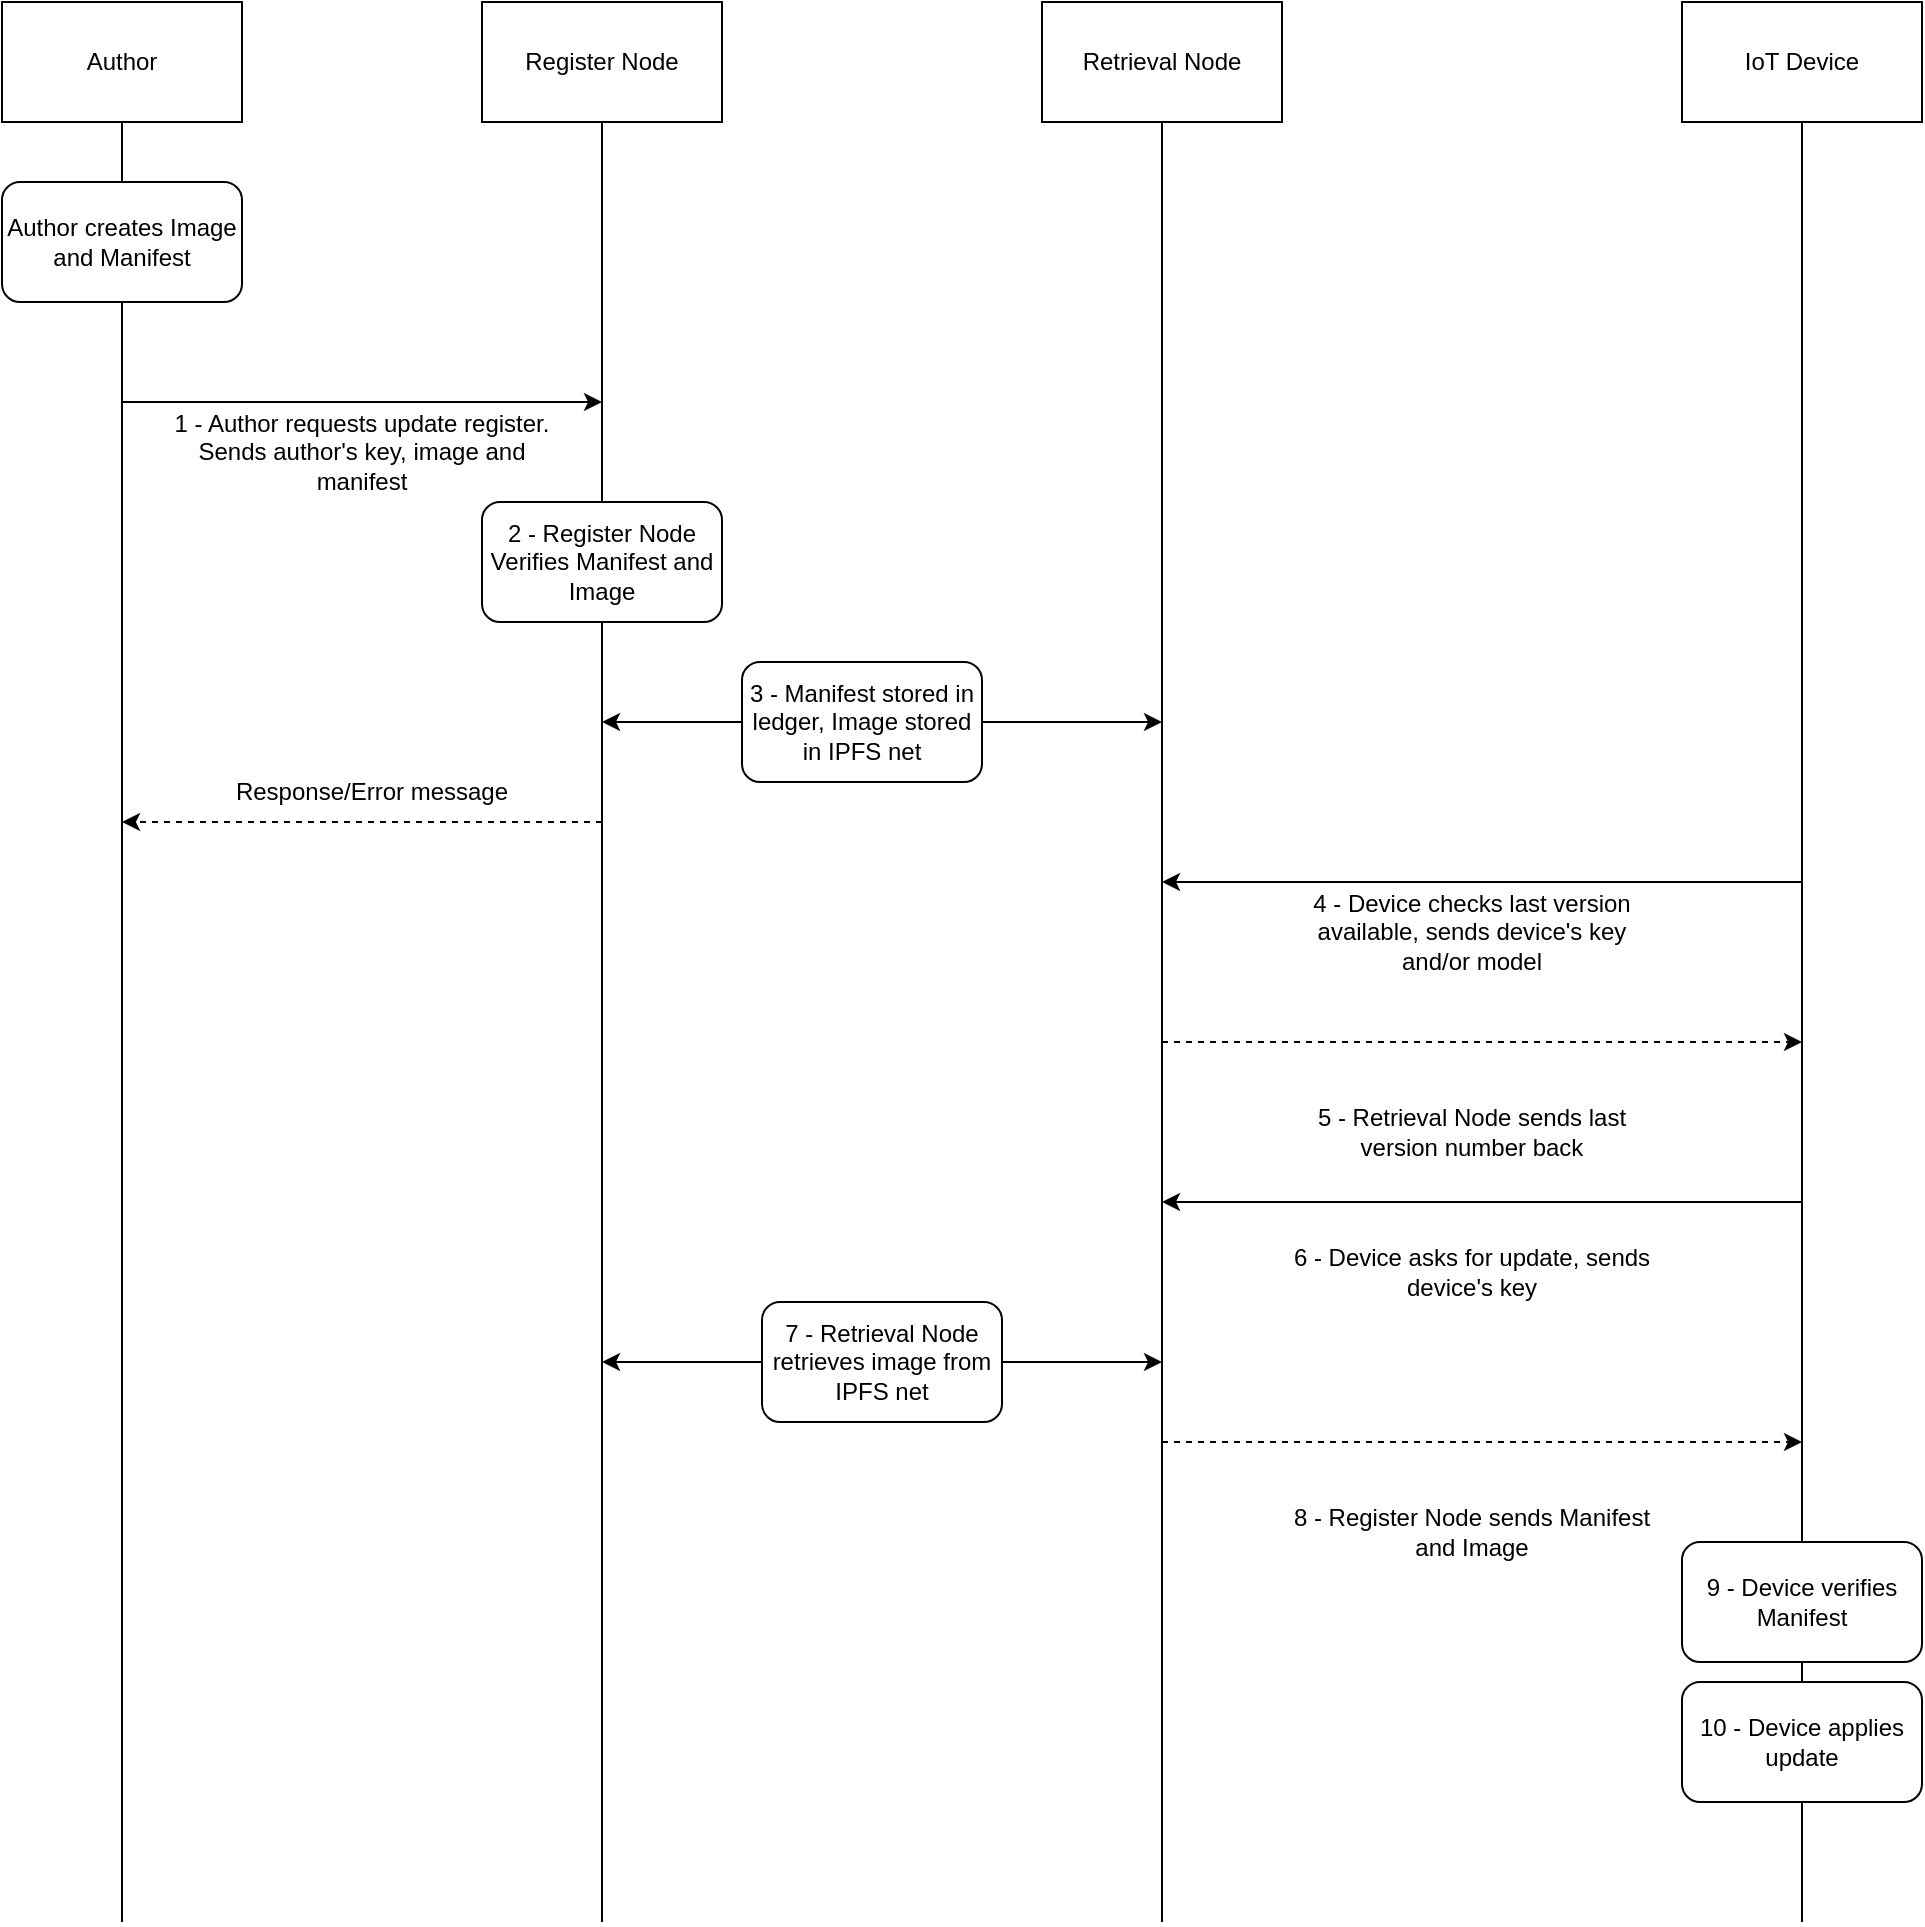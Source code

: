 <mxfile version="20.8.3" type="device"><diagram id="C5RBs43oDa-KdzZeNtuy" name="Page-1"><mxGraphModel dx="794" dy="683" grid="1" gridSize="10" guides="1" tooltips="1" connect="1" arrows="1" fold="1" page="1" pageScale="1" pageWidth="827" pageHeight="1169" math="0" shadow="0"><root><mxCell id="WIyWlLk6GJQsqaUBKTNV-0"/><mxCell id="WIyWlLk6GJQsqaUBKTNV-1" parent="WIyWlLk6GJQsqaUBKTNV-0"/><mxCell id="z9uFtz1fpAUViZIbOsaM-0" value="Author" style="rounded=0;whiteSpace=wrap;html=1;" parent="WIyWlLk6GJQsqaUBKTNV-1" vertex="1"><mxGeometry x="100" y="80" width="120" height="60" as="geometry"/></mxCell><mxCell id="z9uFtz1fpAUViZIbOsaM-1" value="Register Node" style="rounded=0;whiteSpace=wrap;html=1;" parent="WIyWlLk6GJQsqaUBKTNV-1" vertex="1"><mxGeometry x="340" y="80" width="120" height="60" as="geometry"/></mxCell><mxCell id="z9uFtz1fpAUViZIbOsaM-2" value="" style="endArrow=none;html=1;rounded=0;entryX=0.5;entryY=1;entryDx=0;entryDy=0;" parent="WIyWlLk6GJQsqaUBKTNV-1" target="z9uFtz1fpAUViZIbOsaM-0" edge="1"><mxGeometry width="50" height="50" relative="1" as="geometry"><mxPoint x="160" y="1040" as="sourcePoint"/><mxPoint x="430" y="350" as="targetPoint"/></mxGeometry></mxCell><mxCell id="z9uFtz1fpAUViZIbOsaM-3" value="" style="endArrow=none;html=1;rounded=0;entryX=0.5;entryY=1;entryDx=0;entryDy=0;" parent="WIyWlLk6GJQsqaUBKTNV-1" target="z9uFtz1fpAUViZIbOsaM-1" edge="1"><mxGeometry width="50" height="50" relative="1" as="geometry"><mxPoint x="400" y="1040" as="sourcePoint"/><mxPoint x="440" y="200" as="targetPoint"/></mxGeometry></mxCell><mxCell id="z9uFtz1fpAUViZIbOsaM-4" value="&lt;div&gt;Author creates Image and Manifest&lt;/div&gt;" style="rounded=1;whiteSpace=wrap;html=1;" parent="WIyWlLk6GJQsqaUBKTNV-1" vertex="1"><mxGeometry x="100" y="170" width="120" height="60" as="geometry"/></mxCell><mxCell id="z9uFtz1fpAUViZIbOsaM-5" value="" style="endArrow=classic;html=1;rounded=0;" parent="WIyWlLk6GJQsqaUBKTNV-1" edge="1"><mxGeometry width="50" height="50" relative="1" as="geometry"><mxPoint x="160" y="280" as="sourcePoint"/><mxPoint x="400" y="280" as="targetPoint"/></mxGeometry></mxCell><mxCell id="z9uFtz1fpAUViZIbOsaM-6" value="1 - Author requests update register. Sends author's key, image and manifest " style="text;html=1;strokeColor=none;fillColor=none;align=center;verticalAlign=middle;whiteSpace=wrap;rounded=0;" parent="WIyWlLk6GJQsqaUBKTNV-1" vertex="1"><mxGeometry x="180" y="290" width="200" height="30" as="geometry"/></mxCell><mxCell id="z9uFtz1fpAUViZIbOsaM-7" value="Retrieval Node" style="rounded=0;whiteSpace=wrap;html=1;" parent="WIyWlLk6GJQsqaUBKTNV-1" vertex="1"><mxGeometry x="620" y="80" width="120" height="60" as="geometry"/></mxCell><mxCell id="z9uFtz1fpAUViZIbOsaM-8" value="" style="endArrow=none;html=1;rounded=0;entryX=0.5;entryY=1;entryDx=0;entryDy=0;" parent="WIyWlLk6GJQsqaUBKTNV-1" target="z9uFtz1fpAUViZIbOsaM-7" edge="1"><mxGeometry width="50" height="50" relative="1" as="geometry"><mxPoint x="680" y="1040" as="sourcePoint"/><mxPoint x="730" y="260" as="targetPoint"/></mxGeometry></mxCell><mxCell id="z9uFtz1fpAUViZIbOsaM-9" value="IoT Device" style="rounded=0;whiteSpace=wrap;html=1;" parent="WIyWlLk6GJQsqaUBKTNV-1" vertex="1"><mxGeometry x="940" y="80" width="120" height="60" as="geometry"/></mxCell><mxCell id="z9uFtz1fpAUViZIbOsaM-10" value="" style="endArrow=none;html=1;rounded=0;entryX=0.5;entryY=1;entryDx=0;entryDy=0;" parent="WIyWlLk6GJQsqaUBKTNV-1" target="z9uFtz1fpAUViZIbOsaM-9" edge="1"><mxGeometry width="50" height="50" relative="1" as="geometry"><mxPoint x="1000" y="1040" as="sourcePoint"/><mxPoint x="1090" y="290" as="targetPoint"/></mxGeometry></mxCell><mxCell id="z9uFtz1fpAUViZIbOsaM-11" value="2 - Register Node Verifies Manifest and Image" style="rounded=1;whiteSpace=wrap;html=1;" parent="WIyWlLk6GJQsqaUBKTNV-1" vertex="1"><mxGeometry x="340" y="330" width="120" height="60" as="geometry"/></mxCell><mxCell id="z9uFtz1fpAUViZIbOsaM-12" value="" style="endArrow=classic;startArrow=classic;html=1;rounded=0;" parent="WIyWlLk6GJQsqaUBKTNV-1" edge="1"><mxGeometry width="50" height="50" relative="1" as="geometry"><mxPoint x="400" y="440" as="sourcePoint"/><mxPoint x="680" y="440" as="targetPoint"/></mxGeometry></mxCell><mxCell id="z9uFtz1fpAUViZIbOsaM-13" value="3 - Manifest stored in ledger, Image stored in IPFS net" style="rounded=1;whiteSpace=wrap;html=1;" parent="WIyWlLk6GJQsqaUBKTNV-1" vertex="1"><mxGeometry x="470" y="410" width="120" height="60" as="geometry"/></mxCell><mxCell id="z9uFtz1fpAUViZIbOsaM-14" value="" style="endArrow=classic;html=1;rounded=0;" parent="WIyWlLk6GJQsqaUBKTNV-1" edge="1"><mxGeometry width="50" height="50" relative="1" as="geometry"><mxPoint x="1000" y="520" as="sourcePoint"/><mxPoint x="680" y="520" as="targetPoint"/></mxGeometry></mxCell><mxCell id="z9uFtz1fpAUViZIbOsaM-15" value="4 - Device checks last version available, sends device's key and/or model " style="text;html=1;strokeColor=none;fillColor=none;align=center;verticalAlign=middle;whiteSpace=wrap;rounded=0;" parent="WIyWlLk6GJQsqaUBKTNV-1" vertex="1"><mxGeometry x="740" y="530" width="190" height="30" as="geometry"/></mxCell><mxCell id="z9uFtz1fpAUViZIbOsaM-16" value="" style="endArrow=classic;html=1;rounded=0;dashed=1;" parent="WIyWlLk6GJQsqaUBKTNV-1" edge="1"><mxGeometry width="50" height="50" relative="1" as="geometry"><mxPoint x="680" y="600" as="sourcePoint"/><mxPoint x="1000" y="600" as="targetPoint"/></mxGeometry></mxCell><mxCell id="z9uFtz1fpAUViZIbOsaM-18" value="5 - Retrieval Node sends last version number back" style="text;html=1;strokeColor=none;fillColor=none;align=center;verticalAlign=middle;whiteSpace=wrap;rounded=0;" parent="WIyWlLk6GJQsqaUBKTNV-1" vertex="1"><mxGeometry x="740" y="630" width="190" height="30" as="geometry"/></mxCell><mxCell id="z9uFtz1fpAUViZIbOsaM-19" value="" style="endArrow=classic;html=1;rounded=0;" parent="WIyWlLk6GJQsqaUBKTNV-1" edge="1"><mxGeometry width="50" height="50" relative="1" as="geometry"><mxPoint x="1000" y="680" as="sourcePoint"/><mxPoint x="680" y="680" as="targetPoint"/></mxGeometry></mxCell><mxCell id="z9uFtz1fpAUViZIbOsaM-20" value="6 - Device asks for update, sends device's key" style="text;html=1;strokeColor=none;fillColor=none;align=center;verticalAlign=middle;whiteSpace=wrap;rounded=0;" parent="WIyWlLk6GJQsqaUBKTNV-1" vertex="1"><mxGeometry x="740" y="700" width="190" height="30" as="geometry"/></mxCell><mxCell id="z9uFtz1fpAUViZIbOsaM-21" value="" style="endArrow=classic;html=1;rounded=0;dashed=1;" parent="WIyWlLk6GJQsqaUBKTNV-1" edge="1"><mxGeometry width="50" height="50" relative="1" as="geometry"><mxPoint x="680" y="800" as="sourcePoint"/><mxPoint x="1000" y="800" as="targetPoint"/></mxGeometry></mxCell><mxCell id="z9uFtz1fpAUViZIbOsaM-22" value="8 - Register Node sends Manifest and Image" style="text;html=1;strokeColor=none;fillColor=none;align=center;verticalAlign=middle;whiteSpace=wrap;rounded=0;" parent="WIyWlLk6GJQsqaUBKTNV-1" vertex="1"><mxGeometry x="740" y="830" width="190" height="30" as="geometry"/></mxCell><mxCell id="z9uFtz1fpAUViZIbOsaM-23" value="9 - Device verifies Manifest" style="rounded=1;whiteSpace=wrap;html=1;" parent="WIyWlLk6GJQsqaUBKTNV-1" vertex="1"><mxGeometry x="940" y="850" width="120" height="60" as="geometry"/></mxCell><mxCell id="z9uFtz1fpAUViZIbOsaM-26" value="10 - Device applies update" style="rounded=1;whiteSpace=wrap;html=1;" parent="WIyWlLk6GJQsqaUBKTNV-1" vertex="1"><mxGeometry x="940" y="920" width="120" height="60" as="geometry"/></mxCell><mxCell id="z9uFtz1fpAUViZIbOsaM-27" value="" style="endArrow=classic;startArrow=classic;html=1;rounded=0;" parent="WIyWlLk6GJQsqaUBKTNV-1" edge="1"><mxGeometry width="50" height="50" relative="1" as="geometry"><mxPoint x="400" y="760" as="sourcePoint"/><mxPoint x="680" y="760" as="targetPoint"/></mxGeometry></mxCell><mxCell id="z9uFtz1fpAUViZIbOsaM-25" value="7 - Retrieval Node retrieves image from IPFS net" style="rounded=1;whiteSpace=wrap;html=1;" parent="WIyWlLk6GJQsqaUBKTNV-1" vertex="1"><mxGeometry x="480" y="730" width="120" height="60" as="geometry"/></mxCell><mxCell id="3mE3PcDJ-GqVEEFGtLNf-0" value="" style="endArrow=classic;html=1;rounded=0;dashed=1;" edge="1" parent="WIyWlLk6GJQsqaUBKTNV-1"><mxGeometry width="50" height="50" relative="1" as="geometry"><mxPoint x="400" y="490" as="sourcePoint"/><mxPoint x="160" y="490" as="targetPoint"/></mxGeometry></mxCell><mxCell id="3mE3PcDJ-GqVEEFGtLNf-1" value="Response/Error message" style="text;html=1;strokeColor=none;fillColor=none;align=center;verticalAlign=middle;whiteSpace=wrap;rounded=0;" vertex="1" parent="WIyWlLk6GJQsqaUBKTNV-1"><mxGeometry x="210" y="460" width="150" height="30" as="geometry"/></mxCell></root></mxGraphModel></diagram></mxfile>